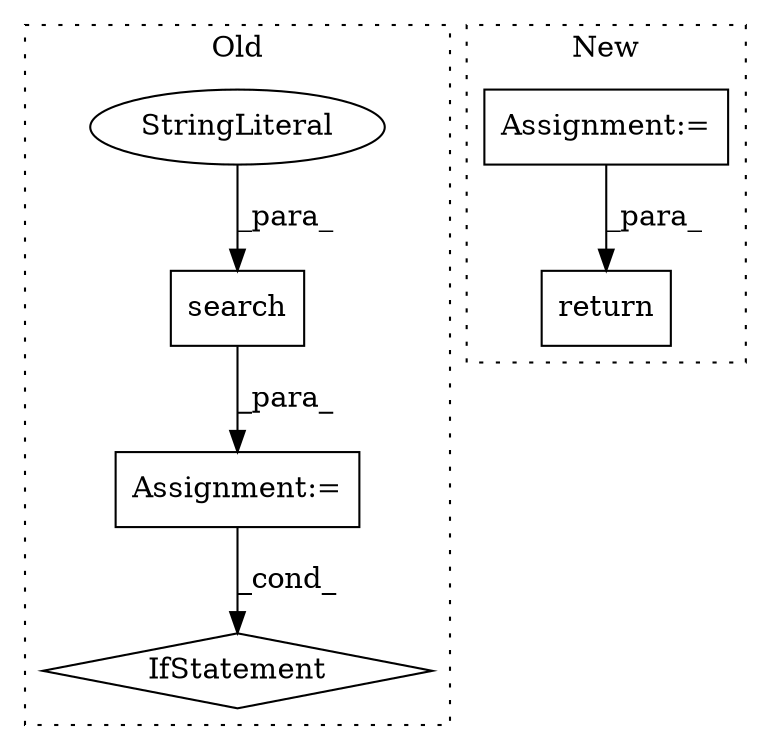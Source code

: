 digraph G {
subgraph cluster0 {
1 [label="search" a="32" s="15729,15762" l="7,1" shape="box"];
3 [label="Assignment:=" a="7" s="15725" l="1" shape="box"];
4 [label="StringLiteral" a="45" s="15736" l="18" shape="ellipse"];
5 [label="IfStatement" a="25" s="15773,15779" l="4,2" shape="diamond"];
label = "Old";
style="dotted";
}
subgraph cluster1 {
2 [label="return" a="41" s="15678" l="7" shape="box"];
6 [label="Assignment:=" a="7" s="15579" l="1" shape="box"];
label = "New";
style="dotted";
}
1 -> 3 [label="_para_"];
3 -> 5 [label="_cond_"];
4 -> 1 [label="_para_"];
6 -> 2 [label="_para_"];
}